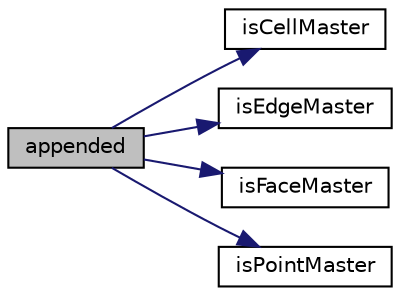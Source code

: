digraph "appended"
{
  bgcolor="transparent";
  edge [fontname="Helvetica",fontsize="10",labelfontname="Helvetica",labelfontsize="10"];
  node [fontname="Helvetica",fontsize="10",shape=record];
  rankdir="LR";
  Node1 [label="appended",height=0.2,width=0.4,color="black", fillcolor="grey75", style="filled", fontcolor="black"];
  Node1 -> Node2 [color="midnightblue",fontsize="10",style="solid",fontname="Helvetica"];
  Node2 [label="isCellMaster",height=0.2,width=0.4,color="black",URL="$a01946.html#a73a2d94622e6e456331a4c682618e235",tooltip="Is the cell mastered by another cell. "];
  Node1 -> Node3 [color="midnightblue",fontsize="10",style="solid",fontname="Helvetica"];
  Node3 [label="isEdgeMaster",height=0.2,width=0.4,color="black",URL="$a01946.html#ac5707fe1e52a4c974a80a580d56c1494",tooltip="Is the cell mastered by an edge. "];
  Node1 -> Node4 [color="midnightblue",fontsize="10",style="solid",fontname="Helvetica"];
  Node4 [label="isFaceMaster",height=0.2,width=0.4,color="black",URL="$a01946.html#a009d8d75d0f48646bd447dfc2db5b169",tooltip="Is the cell mastered by another face. "];
  Node1 -> Node5 [color="midnightblue",fontsize="10",style="solid",fontname="Helvetica"];
  Node5 [label="isPointMaster",height=0.2,width=0.4,color="black",URL="$a01946.html#a0199651465ff9c27793d365aefc58cfb",tooltip="Is the cell mastered by a point. "];
}
